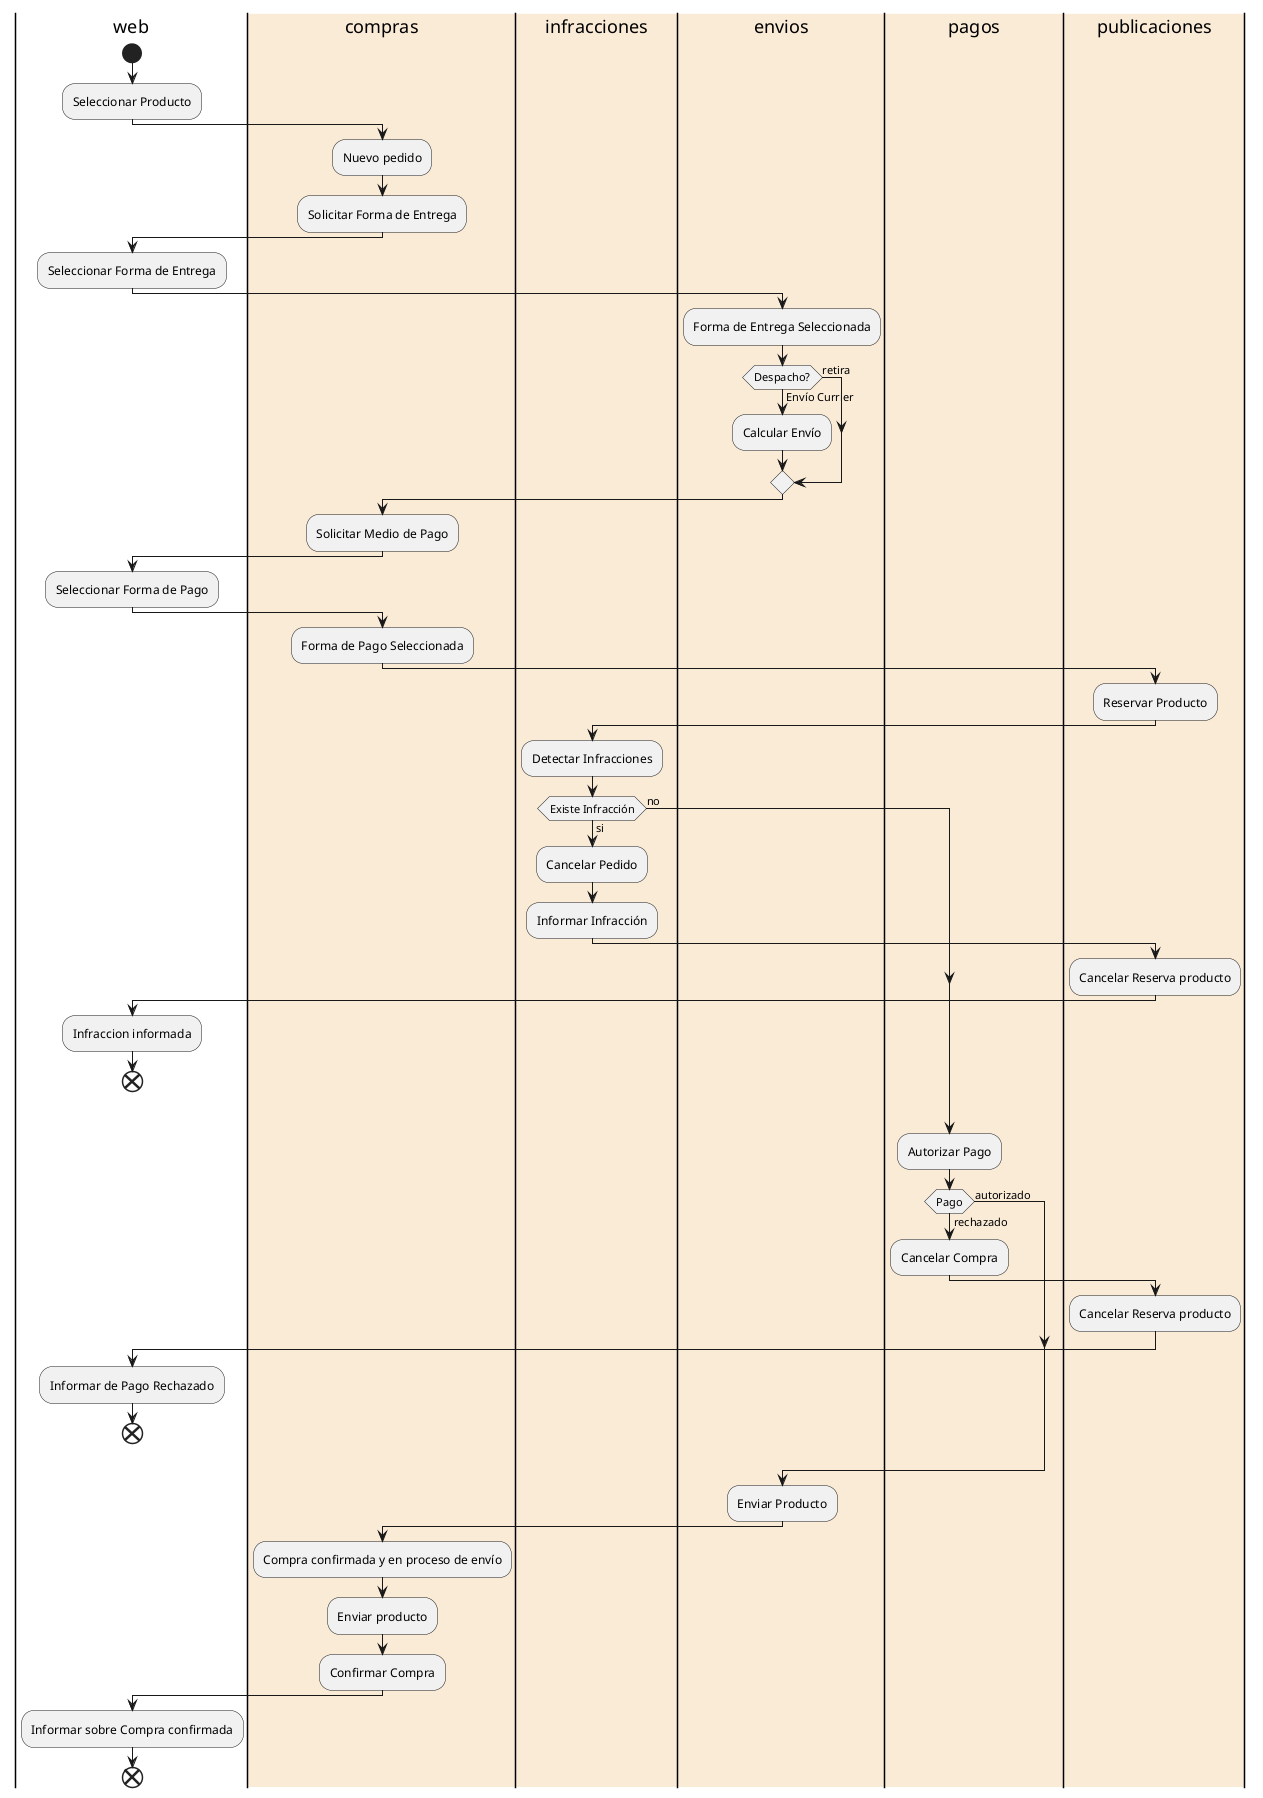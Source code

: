 @startuml workflow-livre-markket-monolitic-secuencial
|web|
|#AntiqueWhite|compras|
|#AntiqueWhite|infracciones|
|#AntiqueWhite|envios|
|#AntiqueWhite|pagos|
|#AntiqueWhite|publicaciones|
|web|
start
:Seleccionar Producto;
|compras|
:Nuevo pedido;
:Solicitar Forma de Entrega;
|web|
:Seleccionar Forma de Entrega;
|envios|
:Forma de Entrega Seleccionada;
if (Despacho?) then (Envío Currier)
:Calcular Envío;
else (retira)
endif
|compras|
:Solicitar Medio de Pago; 
|web|
:Seleccionar Forma de Pago;
|compras|
:Forma de Pago Seleccionada;
|publicaciones|
:Reservar Producto; 
|infracciones|
:Detectar Infracciones;
|infracciones|
if (Existe Infracción) then (si)
:Cancelar Pedido;
:Informar Infracción;
|publicaciones|
:Cancelar Reserva producto;
|web|
:Infraccion informada;
end
|compras|
else (no)
endif
|pagos|
:Autorizar Pago;
if (Pago) then (rechazado)
:Cancelar Compra;
|publicaciones|
:Cancelar Reserva producto;
|web|
:Informar de Pago Rechazado;
end
|compras|
else (autorizado)
endif
|envios|
:Enviar Producto;
|compras|
:Compra confirmada y en proceso de envío;
:Enviar producto;
:Confirmar Compra;
|web|
:Informar sobre Compra confirmada;
end 
@enduml